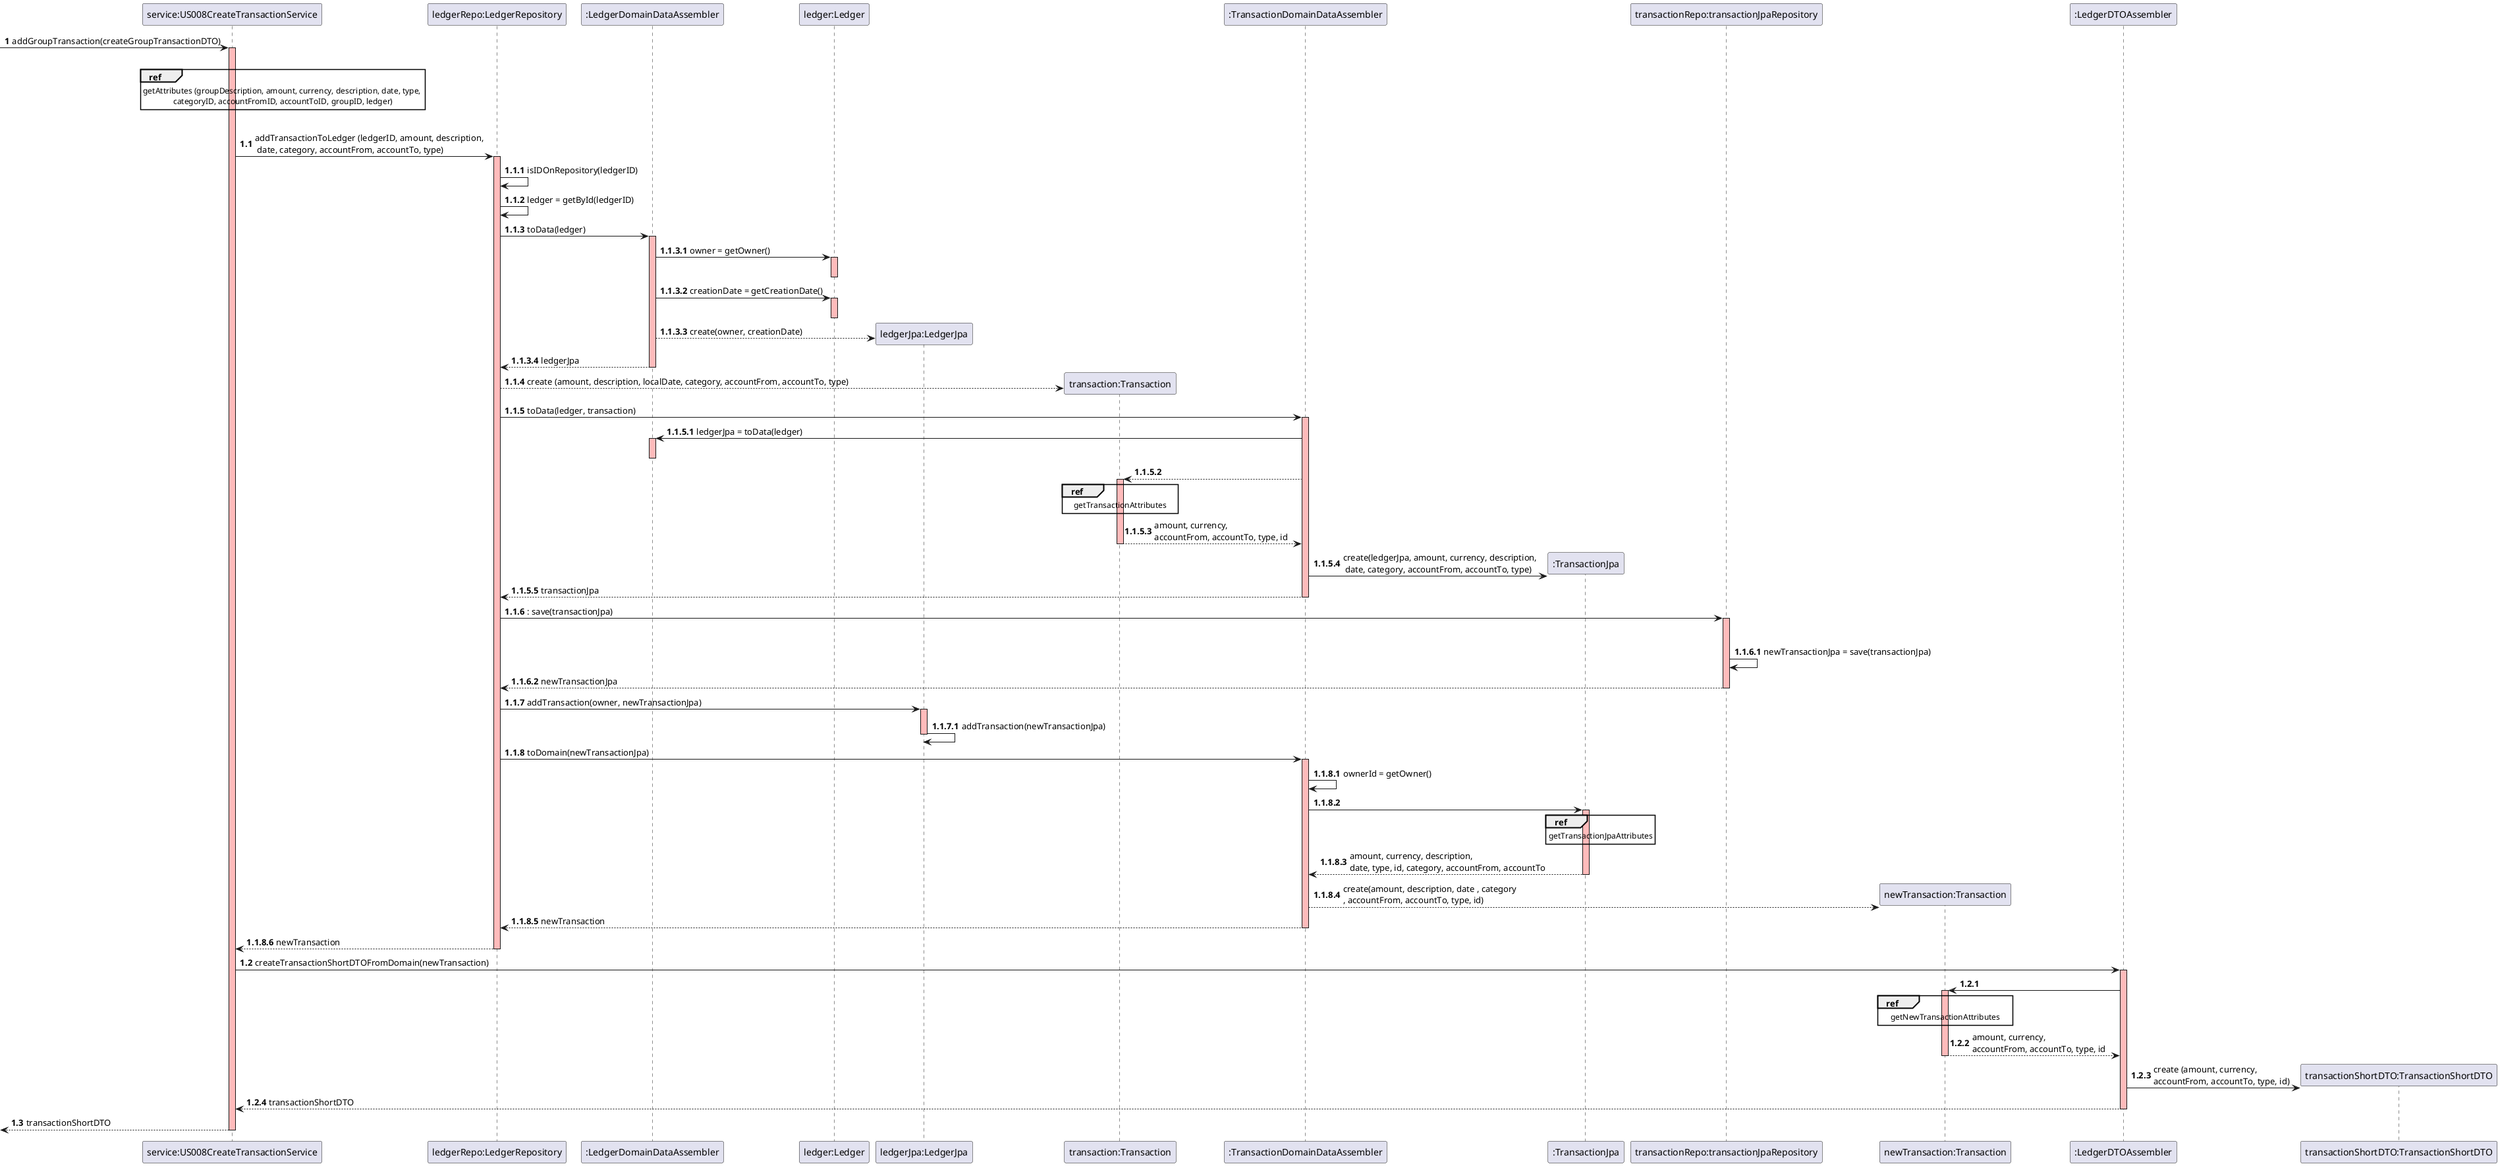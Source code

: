 @startuml

autonumber 1
-> "service:US008CreateTransactionService" : addGroupTransaction(createGroupTransactionDTO)
activate "service:US008CreateTransactionService"  #FFBBBB

|||

ref over "service:US008CreateTransactionService" : getAttributes (groupDescription, amount, currency, description, date, type, \ncategoryID, accountFromID, accountToID, groupID, ledger)

|||
autonumber 1.1
"service:US008CreateTransactionService" -> "ledgerRepo:LedgerRepository" : addTransactionToLedger (ledgerID, amount, description, \n date, category, accountFrom, accountTo, type)
activate "ledgerRepo:LedgerRepository" #FFBBBB

autonumber 1.1.1
"ledgerRepo:LedgerRepository" -> "ledgerRepo:LedgerRepository": isIDOnRepository(ledgerID)

"ledgerRepo:LedgerRepository" -> "ledgerRepo:LedgerRepository": ledger = getById(ledgerID)

"ledgerRepo:LedgerRepository"->":LedgerDomainDataAssembler": toData(ledger)
activate ":LedgerDomainDataAssembler" #FFBBBB

autonumber 1.1.3.1
":LedgerDomainDataAssembler"->"ledger:Ledger" : owner = getOwner()
activate "ledger:Ledger" #FFBBBB
deactivate "ledger:Ledger"

":LedgerDomainDataAssembler"->"ledger:Ledger" : creationDate = getCreationDate()
activate "ledger:Ledger" #FFBBBB
deactivate "ledger:Ledger"


create "ledgerJpa:LedgerJpa"
":LedgerDomainDataAssembler"-->"ledgerJpa:LedgerJpa" : create(owner, creationDate)
":LedgerDomainDataAssembler"-->"ledgerRepo:LedgerRepository" : ledgerJpa
deactivate ":LedgerDomainDataAssembler"

create "transaction:Transaction"
autonumber 1.1.4
"ledgerRepo:LedgerRepository"-->"transaction:Transaction": create (amount, description, localDate, category, accountFrom, accountTo, type)

"ledgerRepo:LedgerRepository"->":TransactionDomainDataAssembler": toData(ledger, transaction)
activate ":TransactionDomainDataAssembler" #FFBBBB

autonumber 1.1.5.1
":TransactionDomainDataAssembler"->":LedgerDomainDataAssembler": ledgerJpa = toData(ledger)
activate ":LedgerDomainDataAssembler" #FFBBBB
deactivate ":LedgerDomainDataAssembler" #FFBBBB


":TransactionDomainDataAssembler"-->"transaction:Transaction"
activate "transaction:Transaction" #FFBBBB
ref over "transaction:Transaction" : getTransactionAttributes
"transaction:Transaction"-->":TransactionDomainDataAssembler": amount, currency, \naccountFrom, accountTo, type, id
deactivate "transaction:Transaction" #FFBBBB

create ":TransactionJpa"
":TransactionDomainDataAssembler"->":TransactionJpa" : create(ledgerJpa, amount, currency, description,\n date, category, accountFrom, accountTo, type)

autonumber 1.1.5.5
":TransactionDomainDataAssembler"-->"ledgerRepo:LedgerRepository": transactionJpa
deactivate ":TransactionDomainDataAssembler"

autonumber 1.1.6
"ledgerRepo:LedgerRepository"->"transactionRepo:transactionJpaRepository": : save(transactionJpa)

activate "transactionRepo:transactionJpaRepository" #FFBBBB

deactivate ":TransactionDomainDataAssembler"

autonumber 1.1.6.1
"transactionRepo:transactionJpaRepository"->"transactionRepo:transactionJpaRepository": newTransactionJpa = save(transactionJpa)

"transactionRepo:transactionJpaRepository"-->"ledgerRepo:LedgerRepository": newTransactionJpa
deactivate "transactionRepo:transactionJpaRepository" #FFBBBB

autonumber 1.1.7
"ledgerRepo:LedgerRepository"->"ledgerJpa:LedgerJpa" : addTransaction(owner, newTransactionJpa)
activate "ledgerJpa:LedgerJpa" #FFBBBB

autonumber 1.1.7.1
"ledgerJpa:LedgerJpa"->"ledgerJpa:LedgerJpa" : addTransaction(newTransactionJpa)
deactivate "ledgerJpa:LedgerJpa" #FFBBBB

autonumber 1.1.8
"ledgerRepo:LedgerRepository"->":TransactionDomainDataAssembler":toDomain(newTransactionJpa)
activate ":TransactionDomainDataAssembler" #FFBBBB

autonumber 1.1.8.1
":TransactionDomainDataAssembler"->":TransactionDomainDataAssembler": ownerId = getOwner()

":TransactionDomainDataAssembler" -> ":TransactionJpa"
activate ":TransactionJpa" #FFBBBB
ref over ":TransactionJpa" : getTransactionJpaAttributes
":TransactionJpa" --> ":TransactionDomainDataAssembler" : amount, currency, description, \ndate, type, id, category, accountFrom, accountTo
deactivate ":TransactionJpa"

create "newTransaction:Transaction"
":TransactionDomainDataAssembler"-->"newTransaction:Transaction" : create(amount, description, date , category\n, accountFrom, accountTo, type, id)
":TransactionDomainDataAssembler" --> "ledgerRepo:LedgerRepository" : newTransaction
deactivate ":TransactionDomainDataAssembler"


"ledgerRepo:LedgerRepository" --> "service:US008CreateTransactionService" : newTransaction
deactivate "ledgerRepo:LedgerRepository"

autonumber 1.2
"service:US008CreateTransactionService"->":LedgerDTOAssembler":createTransactionShortDTOFromDomain(newTransaction)
activate ":LedgerDTOAssembler" #FFBBBB

autonumber 1.2.1
":LedgerDTOAssembler"->"newTransaction:Transaction":
activate "newTransaction:Transaction" #FFBBBB

ref over "newTransaction:Transaction" : getNewTransactionAttributes
"newTransaction:Transaction"-->":LedgerDTOAssembler": amount, currency, \naccountFrom, accountTo, type, id
deactivate "newTransaction:Transaction" #FFBBBB

create "transactionShortDTO:TransactionShortDTO"
":LedgerDTOAssembler"->"transactionShortDTO:TransactionShortDTO": create (amount, currency, \naccountFrom, accountTo, type, id)

":LedgerDTOAssembler" --> "service:US008CreateTransactionService" : transactionShortDTO
deactivate ":LedgerDTOAssembler"

autonumber 1.3
<-- "service:US008CreateTransactionService" : transactionShortDTO
deactivate "service:US008CreateTransactionService"

@enduml